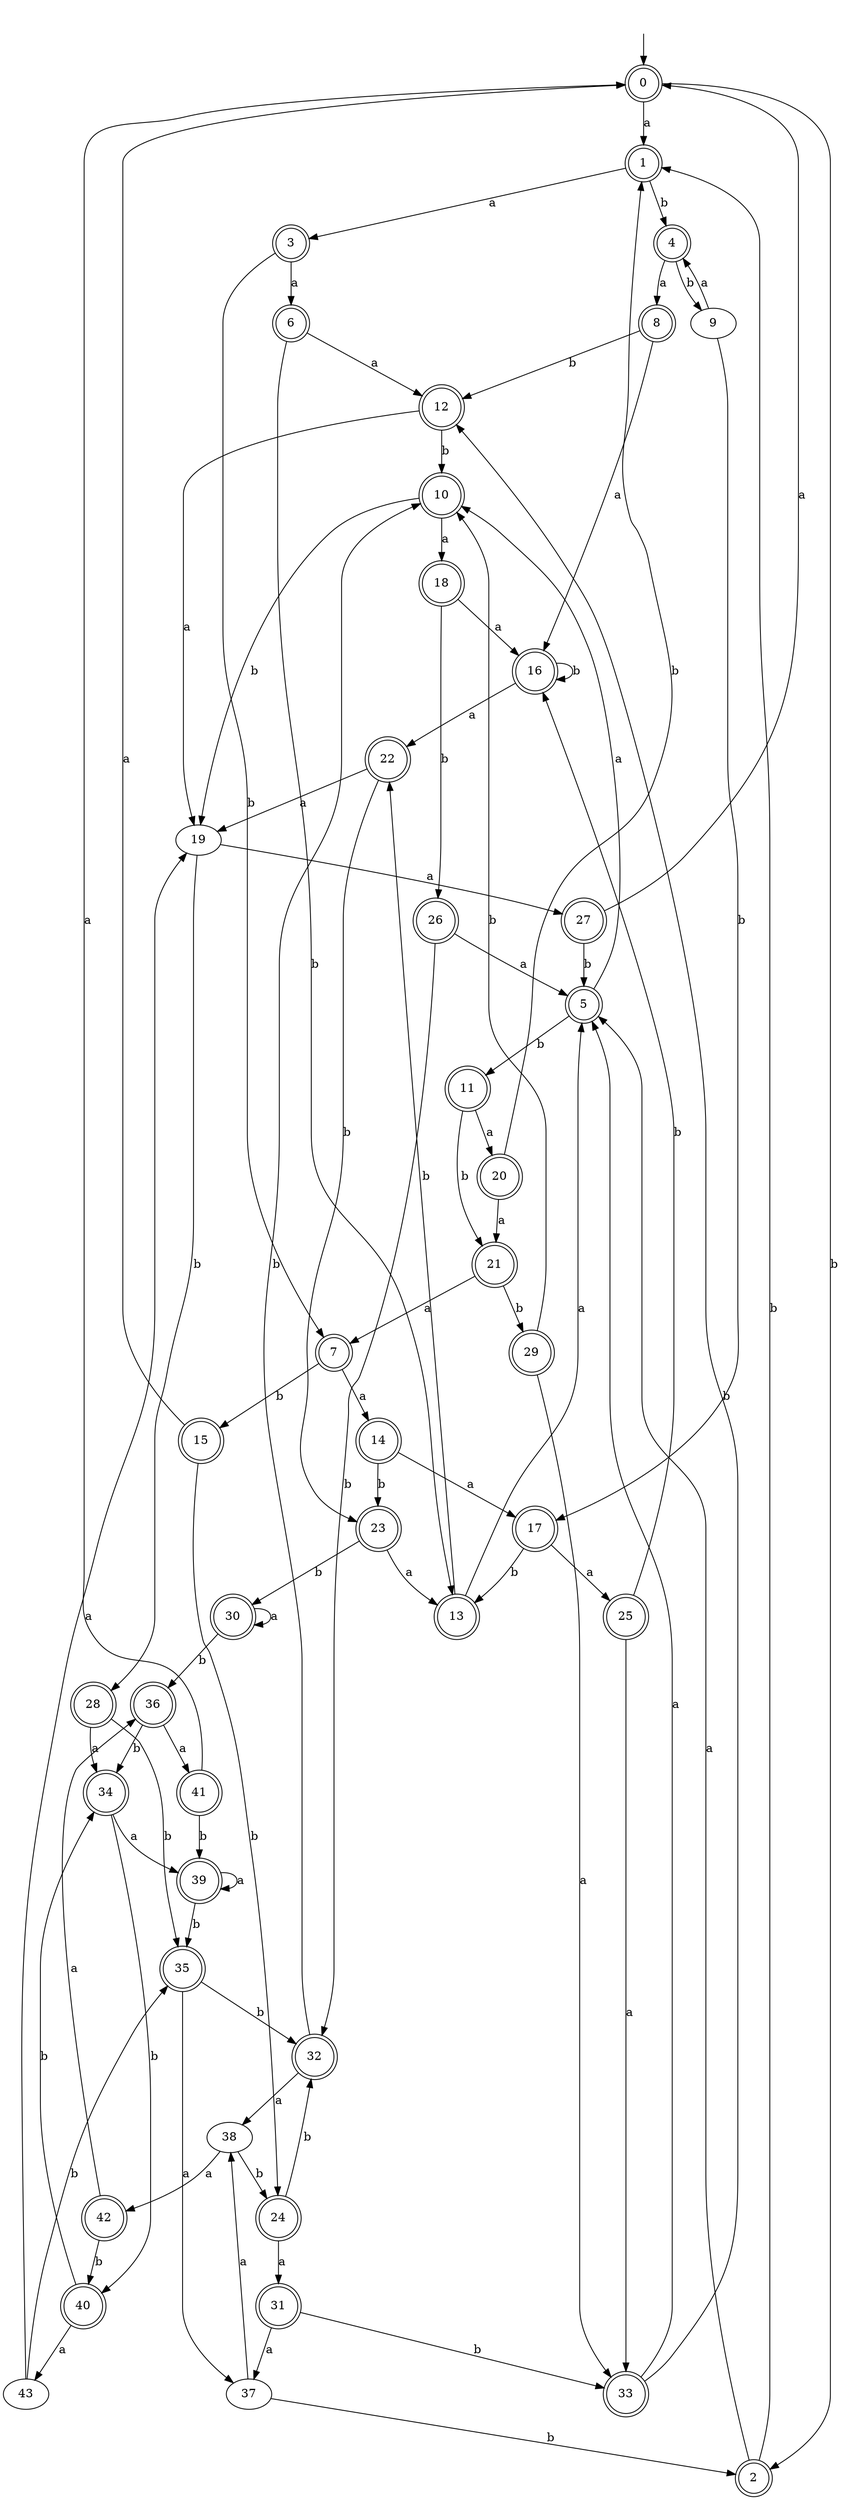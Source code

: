 digraph RandomDFA {
  __start0 [label="", shape=none];
  __start0 -> 0 [label=""];
  0 [shape=circle] [shape=doublecircle]
  0 -> 1 [label="a"]
  0 -> 2 [label="b"]
  1 [shape=doublecircle]
  1 -> 3 [label="a"]
  1 -> 4 [label="b"]
  2 [shape=doublecircle]
  2 -> 5 [label="a"]
  2 -> 1 [label="b"]
  3 [shape=doublecircle]
  3 -> 6 [label="a"]
  3 -> 7 [label="b"]
  4 [shape=doublecircle]
  4 -> 8 [label="a"]
  4 -> 9 [label="b"]
  5 [shape=doublecircle]
  5 -> 10 [label="a"]
  5 -> 11 [label="b"]
  6 [shape=doublecircle]
  6 -> 12 [label="a"]
  6 -> 13 [label="b"]
  7 [shape=doublecircle]
  7 -> 14 [label="a"]
  7 -> 15 [label="b"]
  8 [shape=doublecircle]
  8 -> 16 [label="a"]
  8 -> 12 [label="b"]
  9
  9 -> 4 [label="a"]
  9 -> 17 [label="b"]
  10 [shape=doublecircle]
  10 -> 18 [label="a"]
  10 -> 19 [label="b"]
  11 [shape=doublecircle]
  11 -> 20 [label="a"]
  11 -> 21 [label="b"]
  12 [shape=doublecircle]
  12 -> 19 [label="a"]
  12 -> 10 [label="b"]
  13 [shape=doublecircle]
  13 -> 5 [label="a"]
  13 -> 22 [label="b"]
  14 [shape=doublecircle]
  14 -> 17 [label="a"]
  14 -> 23 [label="b"]
  15 [shape=doublecircle]
  15 -> 0 [label="a"]
  15 -> 24 [label="b"]
  16 [shape=doublecircle]
  16 -> 22 [label="a"]
  16 -> 16 [label="b"]
  17 [shape=doublecircle]
  17 -> 25 [label="a"]
  17 -> 13 [label="b"]
  18 [shape=doublecircle]
  18 -> 16 [label="a"]
  18 -> 26 [label="b"]
  19
  19 -> 27 [label="a"]
  19 -> 28 [label="b"]
  20 [shape=doublecircle]
  20 -> 21 [label="a"]
  20 -> 1 [label="b"]
  21 [shape=doublecircle]
  21 -> 7 [label="a"]
  21 -> 29 [label="b"]
  22 [shape=doublecircle]
  22 -> 19 [label="a"]
  22 -> 23 [label="b"]
  23 [shape=doublecircle]
  23 -> 13 [label="a"]
  23 -> 30 [label="b"]
  24 [shape=doublecircle]
  24 -> 31 [label="a"]
  24 -> 32 [label="b"]
  25 [shape=doublecircle]
  25 -> 33 [label="a"]
  25 -> 16 [label="b"]
  26 [shape=doublecircle]
  26 -> 5 [label="a"]
  26 -> 32 [label="b"]
  27 [shape=doublecircle]
  27 -> 0 [label="a"]
  27 -> 5 [label="b"]
  28 [shape=doublecircle]
  28 -> 34 [label="a"]
  28 -> 35 [label="b"]
  29 [shape=doublecircle]
  29 -> 33 [label="a"]
  29 -> 10 [label="b"]
  30 [shape=doublecircle]
  30 -> 30 [label="a"]
  30 -> 36 [label="b"]
  31 [shape=doublecircle]
  31 -> 37 [label="a"]
  31 -> 33 [label="b"]
  32 [shape=doublecircle]
  32 -> 38 [label="a"]
  32 -> 10 [label="b"]
  33 [shape=doublecircle]
  33 -> 5 [label="a"]
  33 -> 12 [label="b"]
  34 [shape=doublecircle]
  34 -> 39 [label="a"]
  34 -> 40 [label="b"]
  35 [shape=doublecircle]
  35 -> 37 [label="a"]
  35 -> 32 [label="b"]
  36 [shape=doublecircle]
  36 -> 41 [label="a"]
  36 -> 34 [label="b"]
  37
  37 -> 38 [label="a"]
  37 -> 2 [label="b"]
  38
  38 -> 42 [label="a"]
  38 -> 24 [label="b"]
  39 [shape=doublecircle]
  39 -> 39 [label="a"]
  39 -> 35 [label="b"]
  40 [shape=doublecircle]
  40 -> 43 [label="a"]
  40 -> 34 [label="b"]
  41 [shape=doublecircle]
  41 -> 0 [label="a"]
  41 -> 39 [label="b"]
  42 [shape=doublecircle]
  42 -> 36 [label="a"]
  42 -> 40 [label="b"]
  43
  43 -> 19 [label="a"]
  43 -> 35 [label="b"]
}
